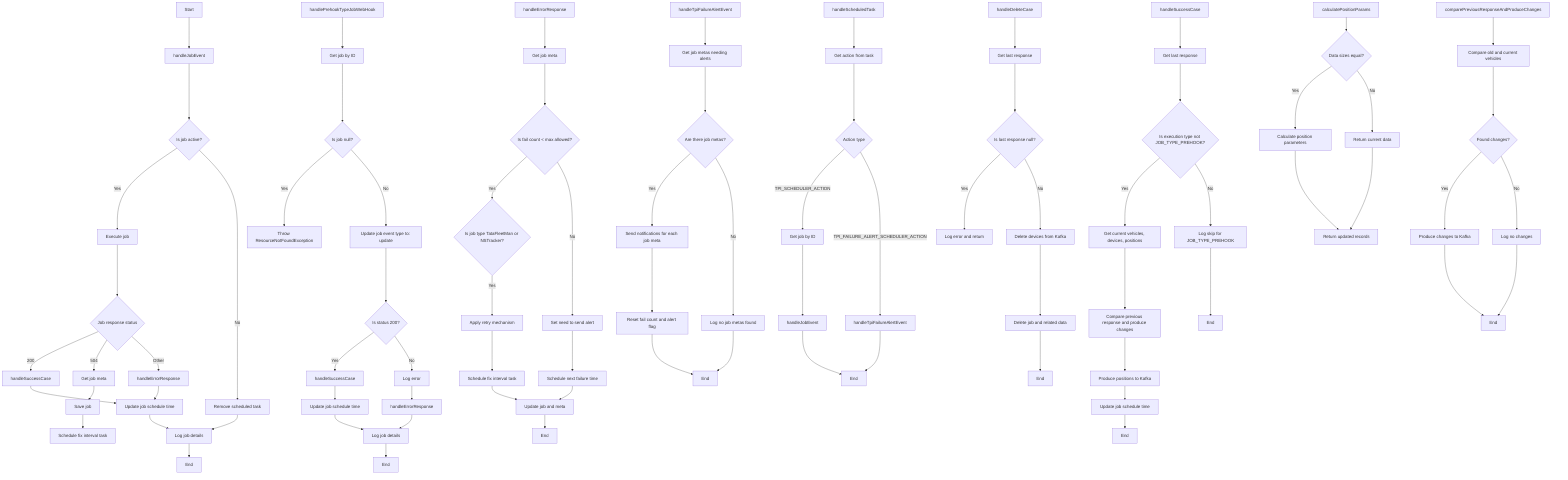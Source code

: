 graph TD;
    A[Start] --> B[handleJobEvent]
    B --> C{Is job active?}
    C -- Yes --> D[Execute job]
    D --> E{Job response status}
    E -- 200 --> F[handleSuccessCase]
    E -- 504 --> G[Get job meta]
    G --> H[Save job]
    H --> I[Schedule fix interval task]
    E -- Other --> J[handleErrorResponse]
    C -- No --> K[Remove scheduled task]
    F --> L[Update job schedule time]
    J --> L
    L --> M[Log job details]
    K --> M
    M --> N[End]

    A2[handlePrehookTypeJobWebHook] --> O[Get job by ID]
    O --> P{Is job null?}
    P -- Yes --> Q[Throw ResourceNotFoundException]
    P -- No --> R[Update job event type to: update]
    R --> S{Is status 200?}
    S -- Yes --> T[handleSuccessCase]
    S -- No --> U[Log error]
    U --> V[handleErrorResponse]
    T --> W[Update job schedule time]
    W --> X[Log job details]
    V --> X
    X --> Y[End]

    A3[handleErrorResponse] --> Z[Get job meta]
    Z --> AA{Is fail count < max allowed?}
    AA -- Yes --> AB{Is job type TataFleetMan or NSTracker?}
    AB -- Yes --> AC[Apply retry mechanism]
    AC --> AD[Schedule fix interval task]
    AA -- No --> AE[Set need to send alert]
    AE --> AF[Schedule next failure time]
    AD --> AG[Update job and meta]
    AF --> AG
    AG --> AH[End]

    A4[handleSuccessCase] --> AI[Get last response]
    AI --> AJ{Is execution type not JOB_TYPE_PREHOOK?}
    AJ -- Yes --> AK[Get current vehicles, devices, positions]
    AK --> AL[Compare previous response and produce changes]
    AL --> AM[Produce positions to Kafka]
    AJ -- No --> AN[Log skip for JOB_TYPE_PREHOOK]
    AN --> AO[End]
    AM --> AP[Update job schedule time]
    AP --> AQ[End]

    A5[handleTpiFailureAlertEvent] --> AR[Get job metas needing alerts]
    AR --> AS{Are there job metas?}
    AS -- Yes --> AT[Send notifications for each job meta]
    AT --> AU[Reset fail count and alert flag]
    AU --> AV[End]
    AS -- No --> AW[Log no job metas found]
    AW --> AV

    A6[handleScheduledTask] --> AX[Get action from task]
    AX --> AY{Action type}
    AY -- TPI_SCHEDULER_ACTION --> AZ[Get job by ID]
    AZ --> BA[handleJobEvent]
    AY -- TPI_FAILURE_ALERT_SCHEDULER_ACTION --> BB[handleTpiFailureAlertEvent]
    BB --> BC[End]
    BA --> BC

    A7[handleDeleteCase] --> BD[Get last response]
    BD --> BE{Is last response null?}
    BE -- Yes --> BF[Log error and return]
    BE -- No --> BG[Delete devices from Kafka]
    BG --> BH[Delete job and related data]
    BH --> BI[End]

    A8[comparePreviousResponseAndProduceChanges] --> BJ[Compare old and current vehicles]
    BJ --> BK{Found changes?}
    BK -- Yes --> BL[Produce changes to Kafka]
    BK -- No --> BM[Log no changes]
    BL --> BN[End]
    BM --> BN

    A9[calculatePositionParams] --> BO{Data sizes equal?}
    BO -- Yes --> BP[Calculate position parameters]
    BP --> BQ[Return updated records]
    BO -- No --> BR[Return current data]
    BR --> BQ